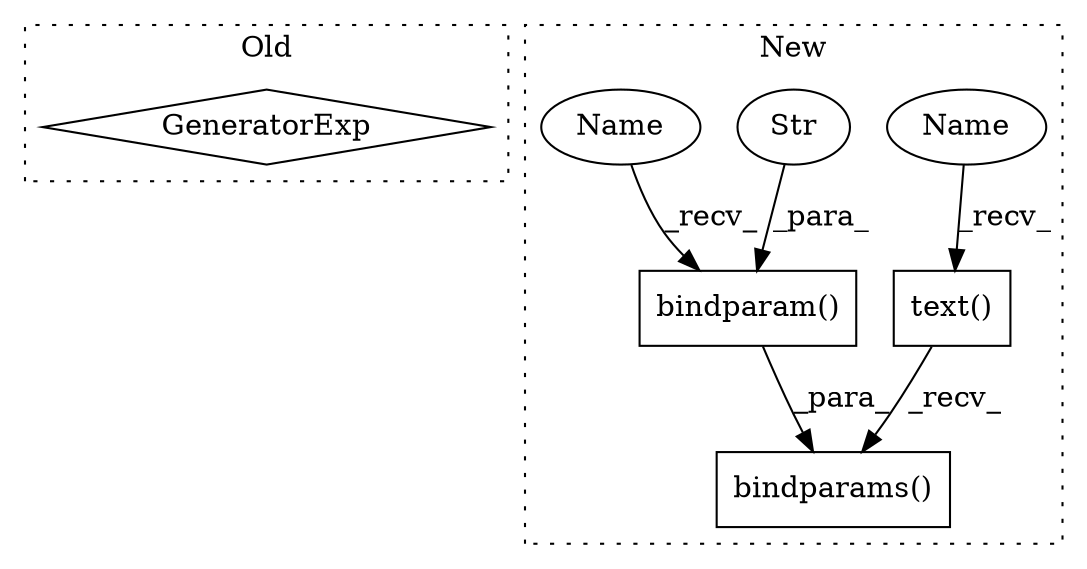 digraph G {
subgraph cluster0 {
1 [label="GeneratorExp" a="55" s="2127" l="3" shape="diamond"];
label = "Old";
style="dotted";
}
subgraph cluster1 {
2 [label="bindparam()" a="75" s="2481,2509" l="14,17" shape="box"];
3 [label="Str" a="66" s="2495" l="14" shape="ellipse"];
4 [label="bindparams()" a="75" s="2460,2526" l="21,1" shape="box"];
5 [label="text()" a="75" s="2253,2437" l="18,6" shape="box"];
6 [label="Name" a="87" s="2253" l="3" shape="ellipse"];
7 [label="Name" a="87" s="2481" l="3" shape="ellipse"];
label = "New";
style="dotted";
}
2 -> 4 [label="_para_"];
3 -> 2 [label="_para_"];
5 -> 4 [label="_recv_"];
6 -> 5 [label="_recv_"];
7 -> 2 [label="_recv_"];
}